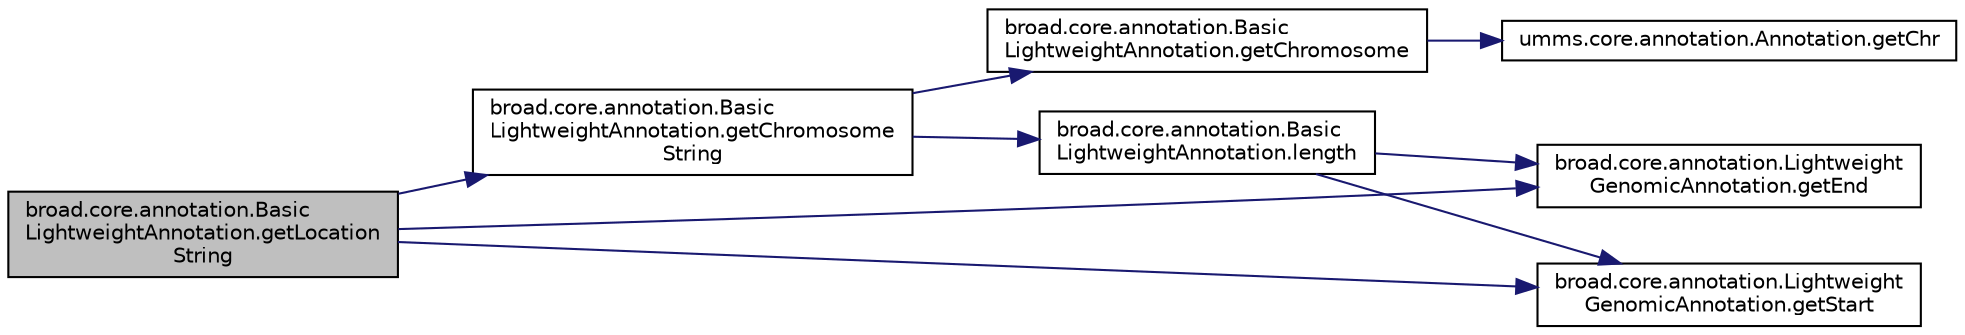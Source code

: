 digraph "broad.core.annotation.BasicLightweightAnnotation.getLocationString"
{
  edge [fontname="Helvetica",fontsize="10",labelfontname="Helvetica",labelfontsize="10"];
  node [fontname="Helvetica",fontsize="10",shape=record];
  rankdir="LR";
  Node1 [label="broad.core.annotation.Basic\lLightweightAnnotation.getLocation\lString",height=0.2,width=0.4,color="black", fillcolor="grey75", style="filled" fontcolor="black"];
  Node1 -> Node2 [color="midnightblue",fontsize="10",style="solid",fontname="Helvetica"];
  Node2 [label="broad.core.annotation.Basic\lLightweightAnnotation.getChromosome\lString",height=0.2,width=0.4,color="black", fillcolor="white", style="filled",URL="$classbroad_1_1core_1_1annotation_1_1_basic_lightweight_annotation.html#a713c14e80c68be53c7175c08a4042f10"];
  Node2 -> Node3 [color="midnightblue",fontsize="10",style="solid",fontname="Helvetica"];
  Node3 [label="broad.core.annotation.Basic\lLightweightAnnotation.getChromosome",height=0.2,width=0.4,color="black", fillcolor="white", style="filled",URL="$classbroad_1_1core_1_1annotation_1_1_basic_lightweight_annotation.html#a3c3c393894b2c4d90334dda13a148eec"];
  Node3 -> Node4 [color="midnightblue",fontsize="10",style="solid",fontname="Helvetica"];
  Node4 [label="umms.core.annotation.Annotation.getChr",height=0.2,width=0.4,color="black", fillcolor="white", style="filled",URL="$interfaceumms_1_1core_1_1annotation_1_1_annotation.html#ab07edf07fd2182cd16bceb91ee6de35a"];
  Node2 -> Node5 [color="midnightblue",fontsize="10",style="solid",fontname="Helvetica"];
  Node5 [label="broad.core.annotation.Basic\lLightweightAnnotation.length",height=0.2,width=0.4,color="black", fillcolor="white", style="filled",URL="$classbroad_1_1core_1_1annotation_1_1_basic_lightweight_annotation.html#a3a88df9b3819805512b53a4c054785c9"];
  Node5 -> Node6 [color="midnightblue",fontsize="10",style="solid",fontname="Helvetica"];
  Node6 [label="broad.core.annotation.Lightweight\lGenomicAnnotation.getEnd",height=0.2,width=0.4,color="black", fillcolor="white", style="filled",URL="$interfacebroad_1_1core_1_1annotation_1_1_lightweight_genomic_annotation.html#a68b4fd4cda3321ffd91dd427df9b24a7"];
  Node5 -> Node7 [color="midnightblue",fontsize="10",style="solid",fontname="Helvetica"];
  Node7 [label="broad.core.annotation.Lightweight\lGenomicAnnotation.getStart",height=0.2,width=0.4,color="black", fillcolor="white", style="filled",URL="$interfacebroad_1_1core_1_1annotation_1_1_lightweight_genomic_annotation.html#aa09c2220d181284077c5c020f2721b63"];
  Node1 -> Node7 [color="midnightblue",fontsize="10",style="solid",fontname="Helvetica"];
  Node1 -> Node6 [color="midnightblue",fontsize="10",style="solid",fontname="Helvetica"];
}
